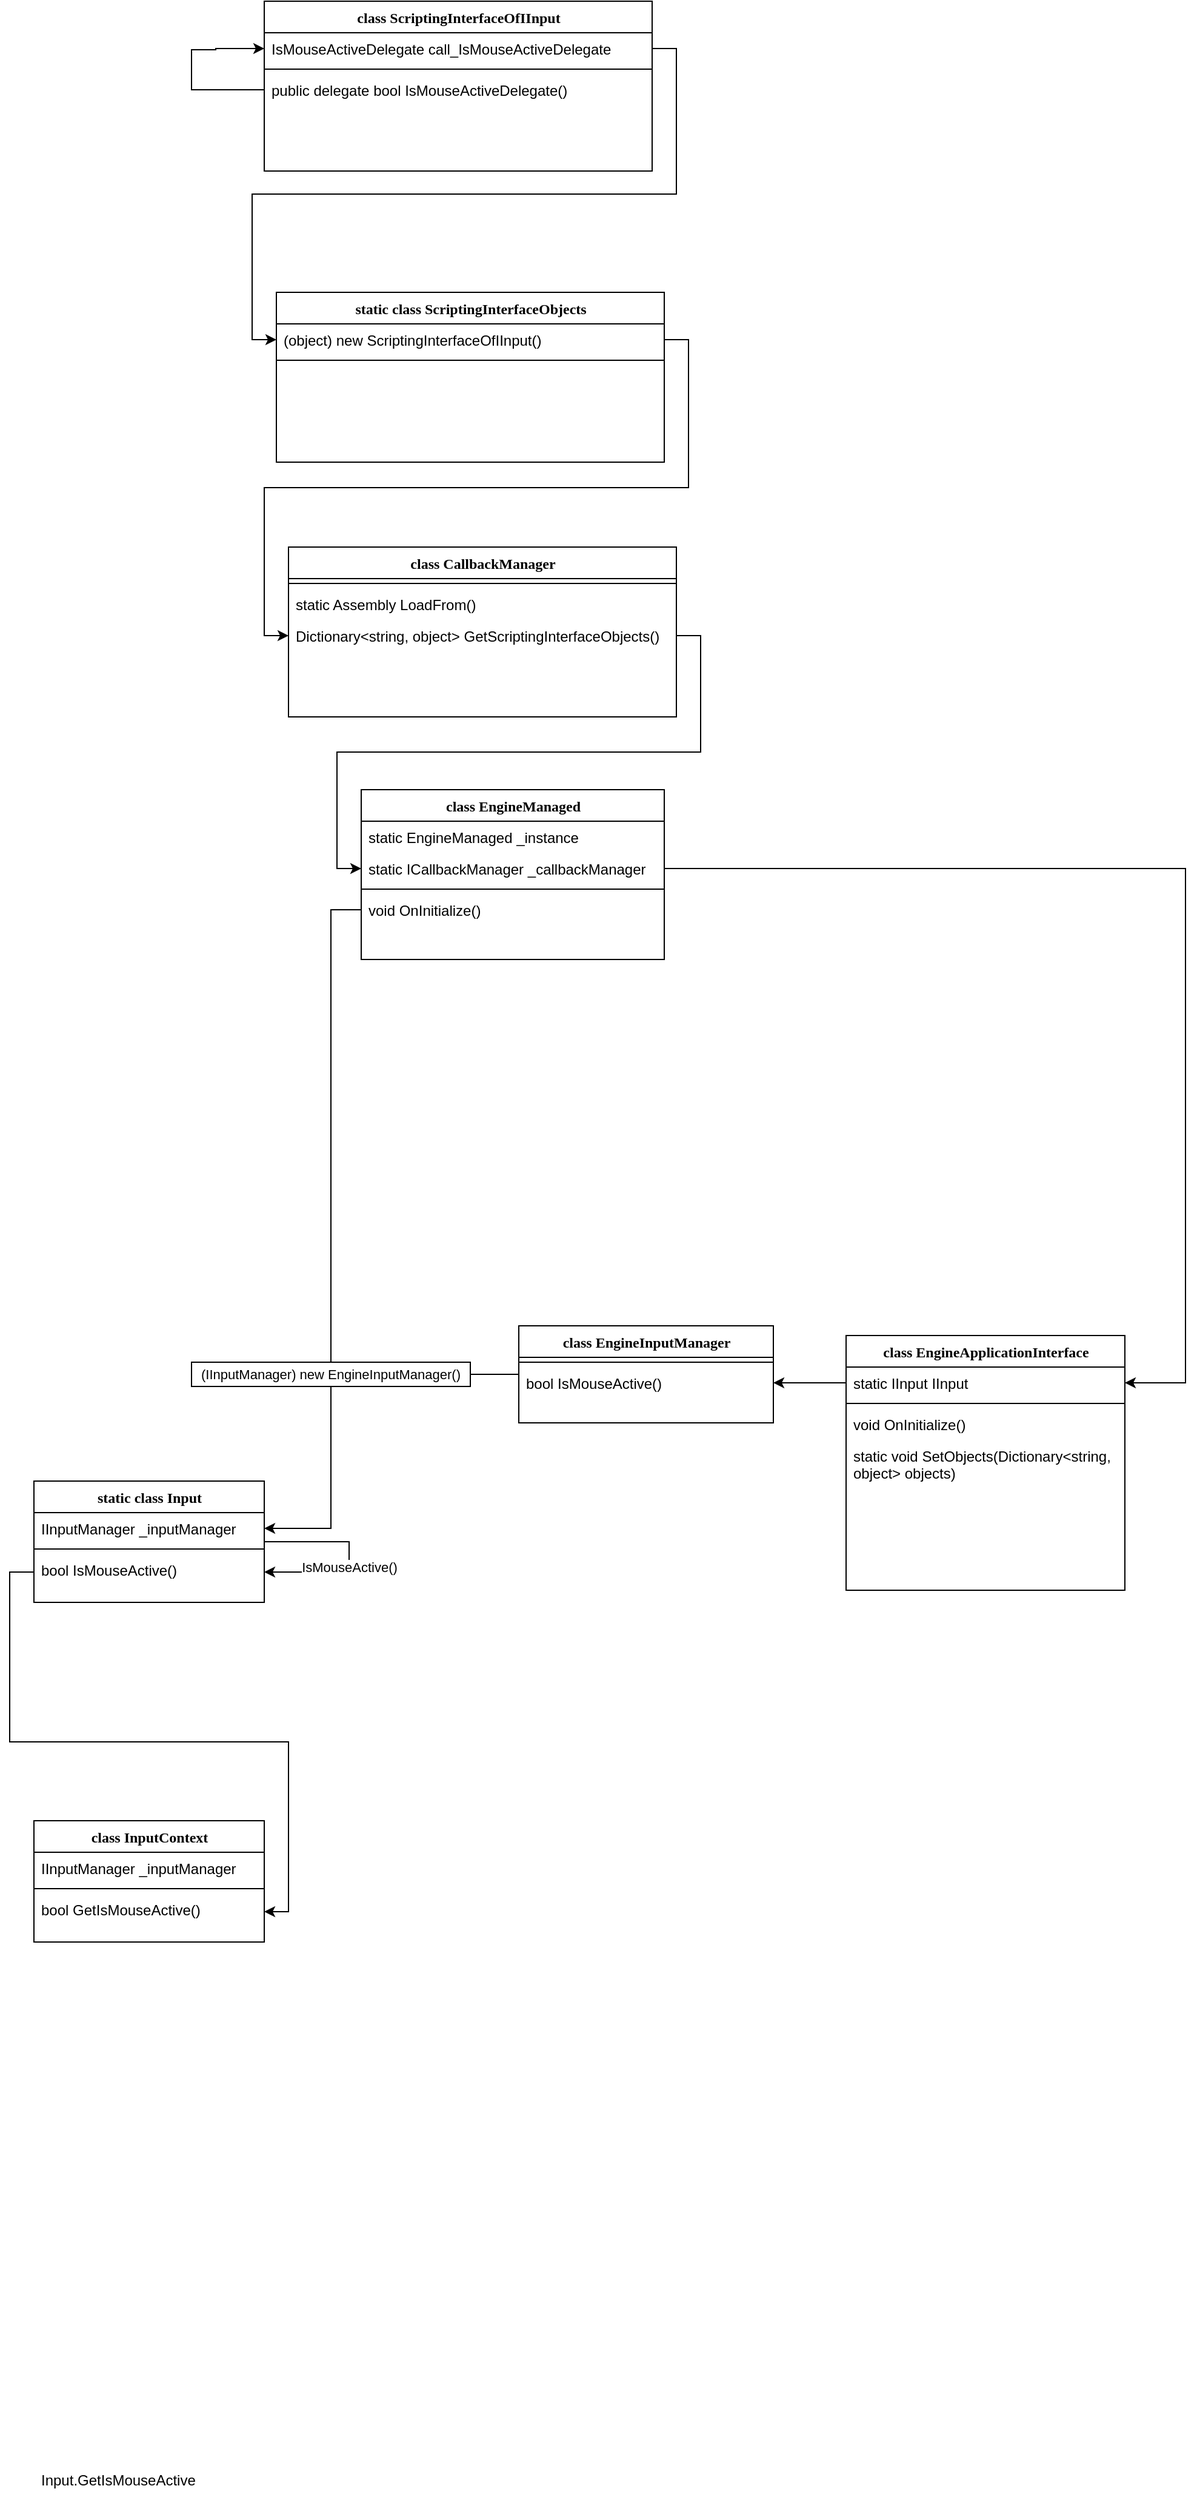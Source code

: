 <mxfile version="14.7.7" type="github">
  <diagram name="Page-1" id="6133507b-19e7-1e82-6fc7-422aa6c4b21f">
    <mxGraphModel dx="1422" dy="1612" grid="1" gridSize="10" guides="1" tooltips="1" connect="1" arrows="1" fold="1" page="1" pageScale="1" pageWidth="1100" pageHeight="850" background="none" math="0" shadow="0">
      <root>
        <mxCell id="0" />
        <mxCell id="1" parent="0" />
        <mxCell id="78961159f06e98e8-17" value="class&amp;nbsp;EngineManaged" style="swimlane;html=1;fontStyle=1;align=center;verticalAlign=top;childLayout=stackLayout;horizontal=1;startSize=26;horizontalStack=0;resizeParent=1;resizeLast=0;collapsible=1;marginBottom=0;swimlaneFillColor=#ffffff;rounded=0;shadow=0;comic=0;labelBackgroundColor=none;strokeWidth=1;fillColor=none;fontFamily=Verdana;fontSize=12;swimlaneLine=1;" parent="1" vertex="1">
          <mxGeometry x="700" y="-180" width="250" height="140" as="geometry" />
        </mxCell>
        <mxCell id="78961159f06e98e8-23" value="static EngineManaged&lt;span&gt; &lt;/span&gt;_instance" style="text;html=1;strokeColor=none;fillColor=none;align=left;verticalAlign=top;spacingLeft=4;spacingRight=4;whiteSpace=wrap;overflow=hidden;rotatable=0;points=[[0,0.5],[1,0.5]];portConstraint=eastwest;" parent="78961159f06e98e8-17" vertex="1">
          <mxGeometry y="26" width="250" height="26" as="geometry" />
        </mxCell>
        <mxCell id="znTwBpmv_6n1yEBI-d-O-20" value="static ICallbackManager _callbackManager" style="text;html=1;strokeColor=none;fillColor=none;align=left;verticalAlign=top;spacingLeft=4;spacingRight=4;whiteSpace=wrap;overflow=hidden;rotatable=0;points=[[0,0.5],[1,0.5]];portConstraint=eastwest;" parent="78961159f06e98e8-17" vertex="1">
          <mxGeometry y="52" width="250" height="26" as="geometry" />
        </mxCell>
        <mxCell id="78961159f06e98e8-19" value="" style="line;html=1;strokeWidth=1;fillColor=none;align=left;verticalAlign=middle;spacingTop=-1;spacingLeft=3;spacingRight=3;rotatable=0;labelPosition=right;points=[];portConstraint=eastwest;" parent="78961159f06e98e8-17" vertex="1">
          <mxGeometry y="78" width="250" height="8" as="geometry" />
        </mxCell>
        <mxCell id="yH2N4LVDHTNYknIPU6K9-6" value="void&amp;nbsp;OnInitialize()" style="text;html=1;strokeColor=none;fillColor=none;align=left;verticalAlign=top;spacingLeft=4;spacingRight=4;whiteSpace=wrap;overflow=hidden;rotatable=0;points=[[0,0.5],[1,0.5]];portConstraint=eastwest;" parent="78961159f06e98e8-17" vertex="1">
          <mxGeometry y="86" width="250" height="26" as="geometry" />
        </mxCell>
        <mxCell id="znTwBpmv_6n1yEBI-d-O-8" style="edgeStyle=orthogonalEdgeStyle;rounded=0;orthogonalLoop=1;jettySize=auto;html=1;endArrow=none;endFill=0;" parent="1" source="yH2N4LVDHTNYknIPU6K9-8" target="znTwBpmv_6n1yEBI-d-O-4" edge="1">
          <mxGeometry relative="1" as="geometry" />
        </mxCell>
        <mxCell id="yH2N4LVDHTNYknIPU6K9-8" value="class&amp;nbsp;EngineInputManager" style="swimlane;html=1;fontStyle=1;align=center;verticalAlign=top;childLayout=stackLayout;horizontal=1;startSize=26;horizontalStack=0;resizeParent=1;resizeLast=0;collapsible=1;marginBottom=0;swimlaneFillColor=#ffffff;rounded=0;shadow=0;comic=0;labelBackgroundColor=none;strokeWidth=1;fillColor=none;fontFamily=Verdana;fontSize=12;swimlaneLine=1;" parent="1" vertex="1">
          <mxGeometry x="830" y="262" width="210" height="80" as="geometry" />
        </mxCell>
        <mxCell id="yH2N4LVDHTNYknIPU6K9-11" value="" style="line;html=1;strokeWidth=1;fillColor=none;align=left;verticalAlign=middle;spacingTop=-1;spacingLeft=3;spacingRight=3;rotatable=0;labelPosition=right;points=[];portConstraint=eastwest;" parent="yH2N4LVDHTNYknIPU6K9-8" vertex="1">
          <mxGeometry y="26" width="210" height="8" as="geometry" />
        </mxCell>
        <mxCell id="yH2N4LVDHTNYknIPU6K9-12" value="bool&amp;nbsp;IsMouseActive()" style="text;html=1;strokeColor=none;fillColor=none;align=left;verticalAlign=top;spacingLeft=4;spacingRight=4;whiteSpace=wrap;overflow=hidden;rotatable=0;points=[[0,0.5],[1,0.5]];portConstraint=eastwest;" parent="yH2N4LVDHTNYknIPU6K9-8" vertex="1">
          <mxGeometry y="34" width="210" height="26" as="geometry" />
        </mxCell>
        <mxCell id="yH2N4LVDHTNYknIPU6K9-19" value="static class Input" style="swimlane;html=1;fontStyle=1;align=center;verticalAlign=top;childLayout=stackLayout;horizontal=1;startSize=26;horizontalStack=0;resizeParent=1;resizeLast=0;collapsible=1;marginBottom=0;swimlaneFillColor=#ffffff;rounded=0;shadow=0;comic=0;labelBackgroundColor=none;strokeWidth=1;fillColor=none;fontFamily=Verdana;fontSize=12;swimlaneLine=1;" parent="1" vertex="1">
          <mxGeometry x="430" y="390" width="190" height="100" as="geometry" />
        </mxCell>
        <mxCell id="yH2N4LVDHTNYknIPU6K9-54" style="edgeStyle=orthogonalEdgeStyle;rounded=0;orthogonalLoop=1;jettySize=auto;html=1;" parent="yH2N4LVDHTNYknIPU6K9-19" source="yH2N4LVDHTNYknIPU6K9-21" target="yH2N4LVDHTNYknIPU6K9-36" edge="1">
          <mxGeometry relative="1" as="geometry">
            <Array as="points">
              <mxPoint x="260" y="50" />
              <mxPoint x="260" y="75" />
            </Array>
          </mxGeometry>
        </mxCell>
        <mxCell id="yH2N4LVDHTNYknIPU6K9-57" value="IsMouseActive()" style="edgeLabel;html=1;align=center;verticalAlign=middle;resizable=0;points=[];" parent="yH2N4LVDHTNYknIPU6K9-54" vertex="1" connectable="0">
          <mxGeometry x="0.098" relative="1" as="geometry">
            <mxPoint as="offset" />
          </mxGeometry>
        </mxCell>
        <mxCell id="yH2N4LVDHTNYknIPU6K9-21" value="IInputManager&lt;span style=&quot;white-space: pre&quot;&gt; &lt;/span&gt;_inputManager" style="text;html=1;strokeColor=none;fillColor=none;align=left;verticalAlign=top;spacingLeft=4;spacingRight=4;whiteSpace=wrap;overflow=hidden;rotatable=0;points=[[0,0.5],[1,0.5]];portConstraint=eastwest;" parent="yH2N4LVDHTNYknIPU6K9-19" vertex="1">
          <mxGeometry y="26" width="190" height="26" as="geometry" />
        </mxCell>
        <mxCell id="yH2N4LVDHTNYknIPU6K9-22" value="" style="line;html=1;strokeWidth=1;fillColor=none;align=left;verticalAlign=middle;spacingTop=-1;spacingLeft=3;spacingRight=3;rotatable=0;labelPosition=right;points=[];portConstraint=eastwest;" parent="yH2N4LVDHTNYknIPU6K9-19" vertex="1">
          <mxGeometry y="52" width="190" height="8" as="geometry" />
        </mxCell>
        <mxCell id="yH2N4LVDHTNYknIPU6K9-36" value="bool&amp;nbsp;IsMouseActive()" style="text;html=1;strokeColor=none;fillColor=none;align=left;verticalAlign=top;spacingLeft=4;spacingRight=4;whiteSpace=wrap;overflow=hidden;rotatable=0;points=[[0,0.5],[1,0.5]];portConstraint=eastwest;" parent="yH2N4LVDHTNYknIPU6K9-19" vertex="1">
          <mxGeometry y="60" width="190" height="30" as="geometry" />
        </mxCell>
        <mxCell id="yH2N4LVDHTNYknIPU6K9-31" value="Input.GetIsMouseActive" style="text;strokeColor=none;fillColor=none;align=left;verticalAlign=top;spacingLeft=4;spacingRight=4;overflow=hidden;rotatable=0;points=[[0,0.5],[1,0.5]];portConstraint=eastwest;shadow=0;" parent="1" vertex="1">
          <mxGeometry x="430" y="1200" width="250" height="26" as="geometry" />
        </mxCell>
        <mxCell id="yH2N4LVDHTNYknIPU6K9-32" value="class InputContext" style="swimlane;html=1;fontStyle=1;align=center;verticalAlign=top;childLayout=stackLayout;horizontal=1;startSize=26;horizontalStack=0;resizeParent=1;resizeLast=0;collapsible=1;marginBottom=0;swimlaneFillColor=#ffffff;rounded=0;shadow=0;comic=0;labelBackgroundColor=none;strokeWidth=1;fillColor=none;fontFamily=Verdana;fontSize=12;swimlaneLine=1;" parent="1" vertex="1">
          <mxGeometry x="430" y="670" width="190" height="100" as="geometry" />
        </mxCell>
        <mxCell id="yH2N4LVDHTNYknIPU6K9-33" value="IInputManager&lt;span style=&quot;white-space: pre&quot;&gt; &lt;/span&gt;_inputManager" style="text;html=1;strokeColor=none;fillColor=none;align=left;verticalAlign=top;spacingLeft=4;spacingRight=4;whiteSpace=wrap;overflow=hidden;rotatable=0;points=[[0,0.5],[1,0.5]];portConstraint=eastwest;" parent="yH2N4LVDHTNYknIPU6K9-32" vertex="1">
          <mxGeometry y="26" width="190" height="26" as="geometry" />
        </mxCell>
        <mxCell id="yH2N4LVDHTNYknIPU6K9-34" value="" style="line;html=1;strokeWidth=1;fillColor=none;align=left;verticalAlign=middle;spacingTop=-1;spacingLeft=3;spacingRight=3;rotatable=0;labelPosition=right;points=[];portConstraint=eastwest;" parent="yH2N4LVDHTNYknIPU6K9-32" vertex="1">
          <mxGeometry y="52" width="190" height="8" as="geometry" />
        </mxCell>
        <mxCell id="yH2N4LVDHTNYknIPU6K9-35" value="bool&amp;nbsp;GetIsMouseActive()" style="text;html=1;strokeColor=none;fillColor=none;align=left;verticalAlign=top;spacingLeft=4;spacingRight=4;whiteSpace=wrap;overflow=hidden;rotatable=0;points=[[0,0.5],[1,0.5]];portConstraint=eastwest;" parent="yH2N4LVDHTNYknIPU6K9-32" vertex="1">
          <mxGeometry y="60" width="190" height="30" as="geometry" />
        </mxCell>
        <mxCell id="yH2N4LVDHTNYknIPU6K9-37" style="edgeStyle=orthogonalEdgeStyle;rounded=0;orthogonalLoop=1;jettySize=auto;html=1;" parent="1" source="yH2N4LVDHTNYknIPU6K9-36" target="yH2N4LVDHTNYknIPU6K9-35" edge="1">
          <mxGeometry relative="1" as="geometry" />
        </mxCell>
        <mxCell id="znTwBpmv_6n1yEBI-d-O-7" style="edgeStyle=orthogonalEdgeStyle;rounded=0;orthogonalLoop=1;jettySize=auto;html=1;entryX=1;entryY=0.5;entryDx=0;entryDy=0;endArrow=classic;endFill=1;" parent="1" source="znTwBpmv_6n1yEBI-d-O-4" target="yH2N4LVDHTNYknIPU6K9-21" edge="1">
          <mxGeometry relative="1" as="geometry" />
        </mxCell>
        <mxCell id="znTwBpmv_6n1yEBI-d-O-4" value="&lt;span style=&quot;font-size: 11px ; background-color: rgb(255 , 255 , 255)&quot;&gt;(IInputManager) new EngineInputManager()&lt;/span&gt;" style="rounded=0;whiteSpace=wrap;html=1;" parent="1" vertex="1">
          <mxGeometry x="560" y="292" width="230" height="20" as="geometry" />
        </mxCell>
        <mxCell id="znTwBpmv_6n1yEBI-d-O-5" style="edgeStyle=orthogonalEdgeStyle;rounded=0;orthogonalLoop=1;jettySize=auto;html=1;endArrow=none;endFill=0;" parent="1" source="yH2N4LVDHTNYknIPU6K9-6" target="znTwBpmv_6n1yEBI-d-O-4" edge="1">
          <mxGeometry relative="1" as="geometry" />
        </mxCell>
        <mxCell id="znTwBpmv_6n1yEBI-d-O-10" value="class&amp;nbsp;EngineApplicationInterface" style="swimlane;html=1;fontStyle=1;align=center;verticalAlign=top;childLayout=stackLayout;horizontal=1;startSize=26;horizontalStack=0;resizeParent=1;resizeLast=0;collapsible=1;marginBottom=0;swimlaneFillColor=#ffffff;rounded=0;shadow=0;comic=0;labelBackgroundColor=none;strokeWidth=1;fillColor=none;fontFamily=Verdana;fontSize=12;swimlaneLine=1;" parent="1" vertex="1">
          <mxGeometry x="1100" y="270" width="230" height="210" as="geometry" />
        </mxCell>
        <mxCell id="znTwBpmv_6n1yEBI-d-O-11" value="static IInput IInput" style="text;html=1;strokeColor=none;fillColor=none;align=left;verticalAlign=top;spacingLeft=4;spacingRight=4;whiteSpace=wrap;overflow=hidden;rotatable=0;points=[[0,0.5],[1,0.5]];portConstraint=eastwest;" parent="znTwBpmv_6n1yEBI-d-O-10" vertex="1">
          <mxGeometry y="26" width="230" height="26" as="geometry" />
        </mxCell>
        <mxCell id="znTwBpmv_6n1yEBI-d-O-12" value="" style="line;html=1;strokeWidth=1;fillColor=none;align=left;verticalAlign=middle;spacingTop=-1;spacingLeft=3;spacingRight=3;rotatable=0;labelPosition=right;points=[];portConstraint=eastwest;" parent="znTwBpmv_6n1yEBI-d-O-10" vertex="1">
          <mxGeometry y="52" width="230" height="8" as="geometry" />
        </mxCell>
        <mxCell id="znTwBpmv_6n1yEBI-d-O-13" value="void&amp;nbsp;OnInitialize()" style="text;html=1;strokeColor=none;fillColor=none;align=left;verticalAlign=top;spacingLeft=4;spacingRight=4;whiteSpace=wrap;overflow=hidden;rotatable=0;points=[[0,0.5],[1,0.5]];portConstraint=eastwest;" parent="znTwBpmv_6n1yEBI-d-O-10" vertex="1">
          <mxGeometry y="60" width="230" height="26" as="geometry" />
        </mxCell>
        <mxCell id="znTwBpmv_6n1yEBI-d-O-15" value="static void SetObjects(Dictionary&amp;lt;string, object&amp;gt; objects)" style="text;html=1;strokeColor=none;fillColor=none;align=left;verticalAlign=top;spacingLeft=4;spacingRight=4;whiteSpace=wrap;overflow=hidden;rotatable=0;points=[[0,0.5],[1,0.5]];portConstraint=eastwest;" parent="znTwBpmv_6n1yEBI-d-O-10" vertex="1">
          <mxGeometry y="86" width="230" height="44" as="geometry" />
        </mxCell>
        <mxCell id="znTwBpmv_6n1yEBI-d-O-14" style="edgeStyle=orthogonalEdgeStyle;rounded=0;orthogonalLoop=1;jettySize=auto;html=1;endArrow=classic;endFill=1;" parent="1" source="znTwBpmv_6n1yEBI-d-O-11" target="yH2N4LVDHTNYknIPU6K9-12" edge="1">
          <mxGeometry relative="1" as="geometry" />
        </mxCell>
        <mxCell id="znTwBpmv_6n1yEBI-d-O-22" style="edgeStyle=orthogonalEdgeStyle;rounded=0;orthogonalLoop=1;jettySize=auto;html=1;endArrow=classic;endFill=1;" parent="1" source="znTwBpmv_6n1yEBI-d-O-20" target="znTwBpmv_6n1yEBI-d-O-11" edge="1">
          <mxGeometry relative="1" as="geometry">
            <Array as="points">
              <mxPoint x="1380" y="-115" />
              <mxPoint x="1380" y="309" />
            </Array>
          </mxGeometry>
        </mxCell>
        <mxCell id="znTwBpmv_6n1yEBI-d-O-33" value="class&amp;nbsp;CallbackManager" style="swimlane;html=1;fontStyle=1;align=center;verticalAlign=top;childLayout=stackLayout;horizontal=1;startSize=26;horizontalStack=0;resizeParent=1;resizeLast=0;collapsible=1;marginBottom=0;swimlaneFillColor=#ffffff;rounded=0;shadow=0;comic=0;labelBackgroundColor=none;strokeWidth=1;fillColor=none;fontFamily=Verdana;fontSize=12;swimlaneLine=1;" parent="1" vertex="1">
          <mxGeometry x="640" y="-380" width="320" height="140" as="geometry" />
        </mxCell>
        <mxCell id="znTwBpmv_6n1yEBI-d-O-34" value="" style="line;html=1;strokeWidth=1;fillColor=none;align=left;verticalAlign=middle;spacingTop=-1;spacingLeft=3;spacingRight=3;rotatable=0;labelPosition=right;points=[];portConstraint=eastwest;" parent="znTwBpmv_6n1yEBI-d-O-33" vertex="1">
          <mxGeometry y="26" width="320" height="8" as="geometry" />
        </mxCell>
        <mxCell id="znTwBpmv_6n1yEBI-d-O-35" value="static Assembly LoadFrom()" style="text;html=1;strokeColor=none;fillColor=none;align=left;verticalAlign=top;spacingLeft=4;spacingRight=4;whiteSpace=wrap;overflow=hidden;rotatable=0;points=[[0,0.5],[1,0.5]];portConstraint=eastwest;" parent="znTwBpmv_6n1yEBI-d-O-33" vertex="1">
          <mxGeometry y="34" width="320" height="26" as="geometry" />
        </mxCell>
        <mxCell id="znTwBpmv_6n1yEBI-d-O-36" value="Dictionary&amp;lt;string, object&amp;gt; GetScriptingInterfaceObjects()" style="text;html=1;strokeColor=none;fillColor=none;align=left;verticalAlign=top;spacingLeft=4;spacingRight=4;whiteSpace=wrap;overflow=hidden;rotatable=0;points=[[0,0.5],[1,0.5]];portConstraint=eastwest;" parent="znTwBpmv_6n1yEBI-d-O-33" vertex="1">
          <mxGeometry y="60" width="320" height="26" as="geometry" />
        </mxCell>
        <mxCell id="znTwBpmv_6n1yEBI-d-O-38" style="edgeStyle=orthogonalEdgeStyle;rounded=0;orthogonalLoop=1;jettySize=auto;html=1;endArrow=classic;endFill=1;" parent="1" source="znTwBpmv_6n1yEBI-d-O-36" target="znTwBpmv_6n1yEBI-d-O-20" edge="1">
          <mxGeometry relative="1" as="geometry" />
        </mxCell>
        <mxCell id="znTwBpmv_6n1yEBI-d-O-39" value="static class ScriptingInterfaceObjects" style="swimlane;html=1;fontStyle=1;align=center;verticalAlign=top;childLayout=stackLayout;horizontal=1;startSize=26;horizontalStack=0;resizeParent=1;resizeLast=0;collapsible=1;marginBottom=0;swimlaneFillColor=#ffffff;rounded=0;shadow=0;comic=0;labelBackgroundColor=none;strokeWidth=1;fillColor=none;fontFamily=Verdana;fontSize=12;swimlaneLine=1;" parent="1" vertex="1">
          <mxGeometry x="630" y="-590" width="320" height="140" as="geometry" />
        </mxCell>
        <mxCell id="znTwBpmv_6n1yEBI-d-O-41" value="(object) new ScriptingInterfaceOfIInput()" style="text;html=1;strokeColor=none;fillColor=none;align=left;verticalAlign=top;spacingLeft=4;spacingRight=4;whiteSpace=wrap;overflow=hidden;rotatable=0;points=[[0,0.5],[1,0.5]];portConstraint=eastwest;" parent="znTwBpmv_6n1yEBI-d-O-39" vertex="1">
          <mxGeometry y="26" width="320" height="26" as="geometry" />
        </mxCell>
        <mxCell id="znTwBpmv_6n1yEBI-d-O-40" value="" style="line;html=1;strokeWidth=1;fillColor=none;align=left;verticalAlign=middle;spacingTop=-1;spacingLeft=3;spacingRight=3;rotatable=0;labelPosition=right;points=[];portConstraint=eastwest;" parent="znTwBpmv_6n1yEBI-d-O-39" vertex="1">
          <mxGeometry y="52" width="320" height="8" as="geometry" />
        </mxCell>
        <mxCell id="znTwBpmv_6n1yEBI-d-O-43" style="edgeStyle=orthogonalEdgeStyle;rounded=0;orthogonalLoop=1;jettySize=auto;html=1;endArrow=classic;endFill=1;" parent="1" source="znTwBpmv_6n1yEBI-d-O-41" target="znTwBpmv_6n1yEBI-d-O-36" edge="1">
          <mxGeometry relative="1" as="geometry" />
        </mxCell>
        <mxCell id="znTwBpmv_6n1yEBI-d-O-44" value="class ScriptingInterfaceOfIInput" style="swimlane;html=1;fontStyle=1;align=center;verticalAlign=top;childLayout=stackLayout;horizontal=1;startSize=26;horizontalStack=0;resizeParent=1;resizeLast=0;collapsible=1;marginBottom=0;swimlaneFillColor=#ffffff;rounded=0;shadow=0;comic=0;labelBackgroundColor=none;strokeWidth=1;fillColor=none;fontFamily=Verdana;fontSize=12;swimlaneLine=1;" parent="1" vertex="1">
          <mxGeometry x="620" y="-830" width="320" height="140" as="geometry" />
        </mxCell>
        <mxCell id="znTwBpmv_6n1yEBI-d-O-45" value="IsMouseActiveDelegate call_IsMouseActiveDelegate" style="text;html=1;strokeColor=none;fillColor=none;align=left;verticalAlign=top;spacingLeft=4;spacingRight=4;whiteSpace=wrap;overflow=hidden;rotatable=0;points=[[0,0.5],[1,0.5]];portConstraint=eastwest;" parent="znTwBpmv_6n1yEBI-d-O-44" vertex="1">
          <mxGeometry y="26" width="320" height="26" as="geometry" />
        </mxCell>
        <mxCell id="znTwBpmv_6n1yEBI-d-O-46" value="" style="line;html=1;strokeWidth=1;fillColor=none;align=left;verticalAlign=middle;spacingTop=-1;spacingLeft=3;spacingRight=3;rotatable=0;labelPosition=right;points=[];portConstraint=eastwest;" parent="znTwBpmv_6n1yEBI-d-O-44" vertex="1">
          <mxGeometry y="52" width="320" height="8" as="geometry" />
        </mxCell>
        <mxCell id="znTwBpmv_6n1yEBI-d-O-49" style="edgeStyle=orthogonalEdgeStyle;rounded=0;orthogonalLoop=1;jettySize=auto;html=1;endArrow=classic;endFill=1;" parent="znTwBpmv_6n1yEBI-d-O-44" source="znTwBpmv_6n1yEBI-d-O-48" target="znTwBpmv_6n1yEBI-d-O-45" edge="1">
          <mxGeometry relative="1" as="geometry">
            <Array as="points">
              <mxPoint x="-60" y="73" />
              <mxPoint x="-60" y="40" />
              <mxPoint x="-40" y="40" />
              <mxPoint x="-40" y="39" />
            </Array>
          </mxGeometry>
        </mxCell>
        <mxCell id="znTwBpmv_6n1yEBI-d-O-48" value="public delegate bool IsMouseActiveDelegate()" style="text;html=1;strokeColor=none;fillColor=none;align=left;verticalAlign=top;spacingLeft=4;spacingRight=4;whiteSpace=wrap;overflow=hidden;rotatable=0;points=[[0,0.5],[1,0.5]];portConstraint=eastwest;" parent="znTwBpmv_6n1yEBI-d-O-44" vertex="1">
          <mxGeometry y="60" width="320" height="26" as="geometry" />
        </mxCell>
        <mxCell id="znTwBpmv_6n1yEBI-d-O-47" style="edgeStyle=orthogonalEdgeStyle;rounded=0;orthogonalLoop=1;jettySize=auto;html=1;endArrow=classic;endFill=1;" parent="1" source="znTwBpmv_6n1yEBI-d-O-45" target="znTwBpmv_6n1yEBI-d-O-41" edge="1">
          <mxGeometry relative="1" as="geometry" />
        </mxCell>
      </root>
    </mxGraphModel>
  </diagram>
</mxfile>
